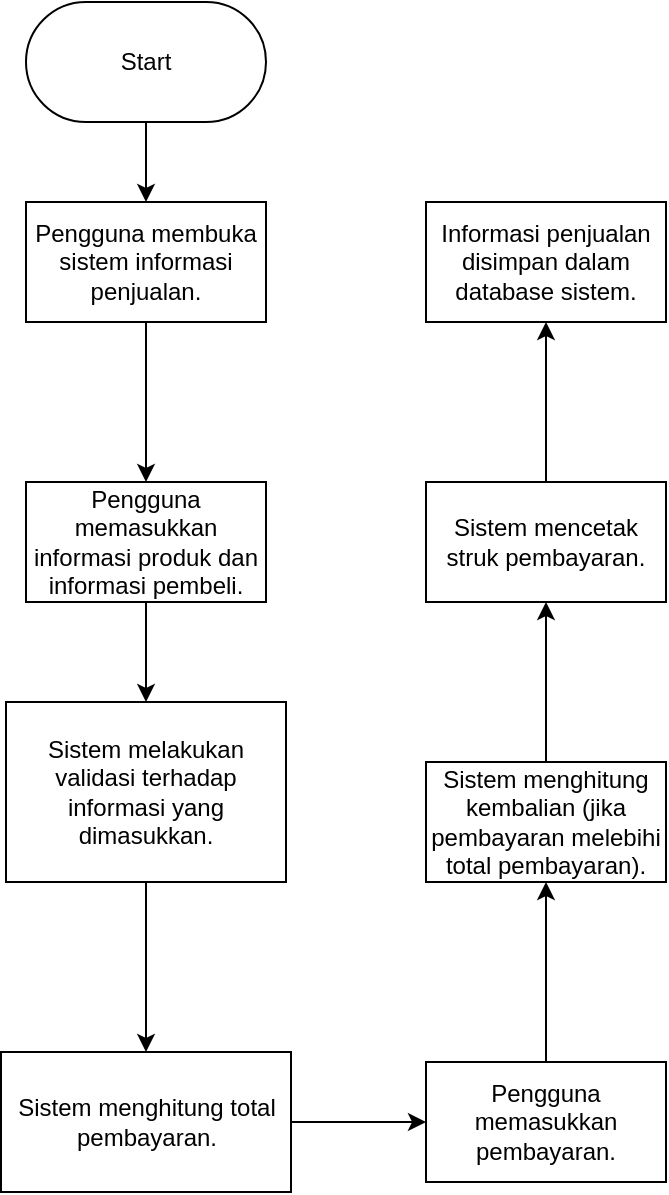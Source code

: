 <mxfile version="21.5.0" type="github">
  <diagram name="Page-1" id="nxd_kya7xS_pJ5B8tWJU">
    <mxGraphModel dx="733" dy="362" grid="1" gridSize="10" guides="1" tooltips="1" connect="1" arrows="1" fold="1" page="1" pageScale="1" pageWidth="827" pageHeight="1169" math="0" shadow="0">
      <root>
        <mxCell id="0" />
        <mxCell id="1" parent="0" />
        <mxCell id="tTpLCvCeAeb88BYXopIM-5" value="" style="edgeStyle=orthogonalEdgeStyle;rounded=0;orthogonalLoop=1;jettySize=auto;html=1;" parent="1" source="tTpLCvCeAeb88BYXopIM-2" target="tTpLCvCeAeb88BYXopIM-4" edge="1">
          <mxGeometry relative="1" as="geometry" />
        </mxCell>
        <mxCell id="tTpLCvCeAeb88BYXopIM-2" value="Pengguna membuka sistem informasi penjualan." style="rounded=0;whiteSpace=wrap;html=1;" parent="1" vertex="1">
          <mxGeometry x="350" y="340" width="120" height="60" as="geometry" />
        </mxCell>
        <mxCell id="tTpLCvCeAeb88BYXopIM-7" value="" style="edgeStyle=orthogonalEdgeStyle;rounded=0;orthogonalLoop=1;jettySize=auto;html=1;" parent="1" source="tTpLCvCeAeb88BYXopIM-4" target="tTpLCvCeAeb88BYXopIM-6" edge="1">
          <mxGeometry relative="1" as="geometry" />
        </mxCell>
        <mxCell id="tTpLCvCeAeb88BYXopIM-4" value="Pengguna memasukkan informasi produk dan informasi pembeli." style="rounded=0;whiteSpace=wrap;html=1;" parent="1" vertex="1">
          <mxGeometry x="350" y="480" width="120" height="60" as="geometry" />
        </mxCell>
        <mxCell id="tTpLCvCeAeb88BYXopIM-9" value="" style="edgeStyle=orthogonalEdgeStyle;rounded=0;orthogonalLoop=1;jettySize=auto;html=1;" parent="1" source="tTpLCvCeAeb88BYXopIM-6" target="tTpLCvCeAeb88BYXopIM-8" edge="1">
          <mxGeometry relative="1" as="geometry" />
        </mxCell>
        <mxCell id="tTpLCvCeAeb88BYXopIM-6" value="Sistem melakukan validasi terhadap informasi yang dimasukkan." style="rounded=0;whiteSpace=wrap;html=1;" parent="1" vertex="1">
          <mxGeometry x="340" y="590" width="140" height="90" as="geometry" />
        </mxCell>
        <mxCell id="tTpLCvCeAeb88BYXopIM-11" value="" style="edgeStyle=orthogonalEdgeStyle;rounded=0;orthogonalLoop=1;jettySize=auto;html=1;" parent="1" source="tTpLCvCeAeb88BYXopIM-8" target="tTpLCvCeAeb88BYXopIM-10" edge="1">
          <mxGeometry relative="1" as="geometry" />
        </mxCell>
        <mxCell id="tTpLCvCeAeb88BYXopIM-8" value=" Sistem menghitung total pembayaran." style="rounded=0;whiteSpace=wrap;html=1;" parent="1" vertex="1">
          <mxGeometry x="337.5" y="765" width="145" height="70" as="geometry" />
        </mxCell>
        <mxCell id="tTpLCvCeAeb88BYXopIM-13" value="" style="edgeStyle=orthogonalEdgeStyle;rounded=0;orthogonalLoop=1;jettySize=auto;html=1;" parent="1" source="tTpLCvCeAeb88BYXopIM-10" target="tTpLCvCeAeb88BYXopIM-12" edge="1">
          <mxGeometry relative="1" as="geometry" />
        </mxCell>
        <mxCell id="tTpLCvCeAeb88BYXopIM-10" value=" Pengguna memasukkan pembayaran." style="rounded=0;whiteSpace=wrap;html=1;" parent="1" vertex="1">
          <mxGeometry x="550" y="770" width="120" height="60" as="geometry" />
        </mxCell>
        <mxCell id="tTpLCvCeAeb88BYXopIM-15" value="" style="edgeStyle=orthogonalEdgeStyle;rounded=0;orthogonalLoop=1;jettySize=auto;html=1;" parent="1" source="tTpLCvCeAeb88BYXopIM-12" target="tTpLCvCeAeb88BYXopIM-14" edge="1">
          <mxGeometry relative="1" as="geometry" />
        </mxCell>
        <mxCell id="tTpLCvCeAeb88BYXopIM-12" value="Sistem menghitung kembalian (jika pembayaran melebihi total pembayaran)." style="rounded=0;whiteSpace=wrap;html=1;" parent="1" vertex="1">
          <mxGeometry x="550" y="620" width="120" height="60" as="geometry" />
        </mxCell>
        <mxCell id="tTpLCvCeAeb88BYXopIM-17" value="" style="edgeStyle=orthogonalEdgeStyle;rounded=0;orthogonalLoop=1;jettySize=auto;html=1;" parent="1" source="tTpLCvCeAeb88BYXopIM-14" target="tTpLCvCeAeb88BYXopIM-16" edge="1">
          <mxGeometry relative="1" as="geometry" />
        </mxCell>
        <mxCell id="tTpLCvCeAeb88BYXopIM-14" value="Sistem mencetak struk pembayaran." style="rounded=0;whiteSpace=wrap;html=1;" parent="1" vertex="1">
          <mxGeometry x="550" y="480" width="120" height="60" as="geometry" />
        </mxCell>
        <mxCell id="tTpLCvCeAeb88BYXopIM-16" value="Informasi penjualan disimpan dalam database sistem." style="rounded=0;whiteSpace=wrap;html=1;" parent="1" vertex="1">
          <mxGeometry x="550" y="340" width="120" height="60" as="geometry" />
        </mxCell>
        <mxCell id="Kay5UgFzlZS0HPPdwSpz-4" value="" style="edgeStyle=orthogonalEdgeStyle;rounded=0;orthogonalLoop=1;jettySize=auto;html=1;" edge="1" parent="1" source="Kay5UgFzlZS0HPPdwSpz-3" target="tTpLCvCeAeb88BYXopIM-2">
          <mxGeometry relative="1" as="geometry" />
        </mxCell>
        <mxCell id="Kay5UgFzlZS0HPPdwSpz-3" value="Start" style="rounded=1;whiteSpace=wrap;html=1;arcSize=50;" vertex="1" parent="1">
          <mxGeometry x="350" y="240" width="120" height="60" as="geometry" />
        </mxCell>
      </root>
    </mxGraphModel>
  </diagram>
</mxfile>
